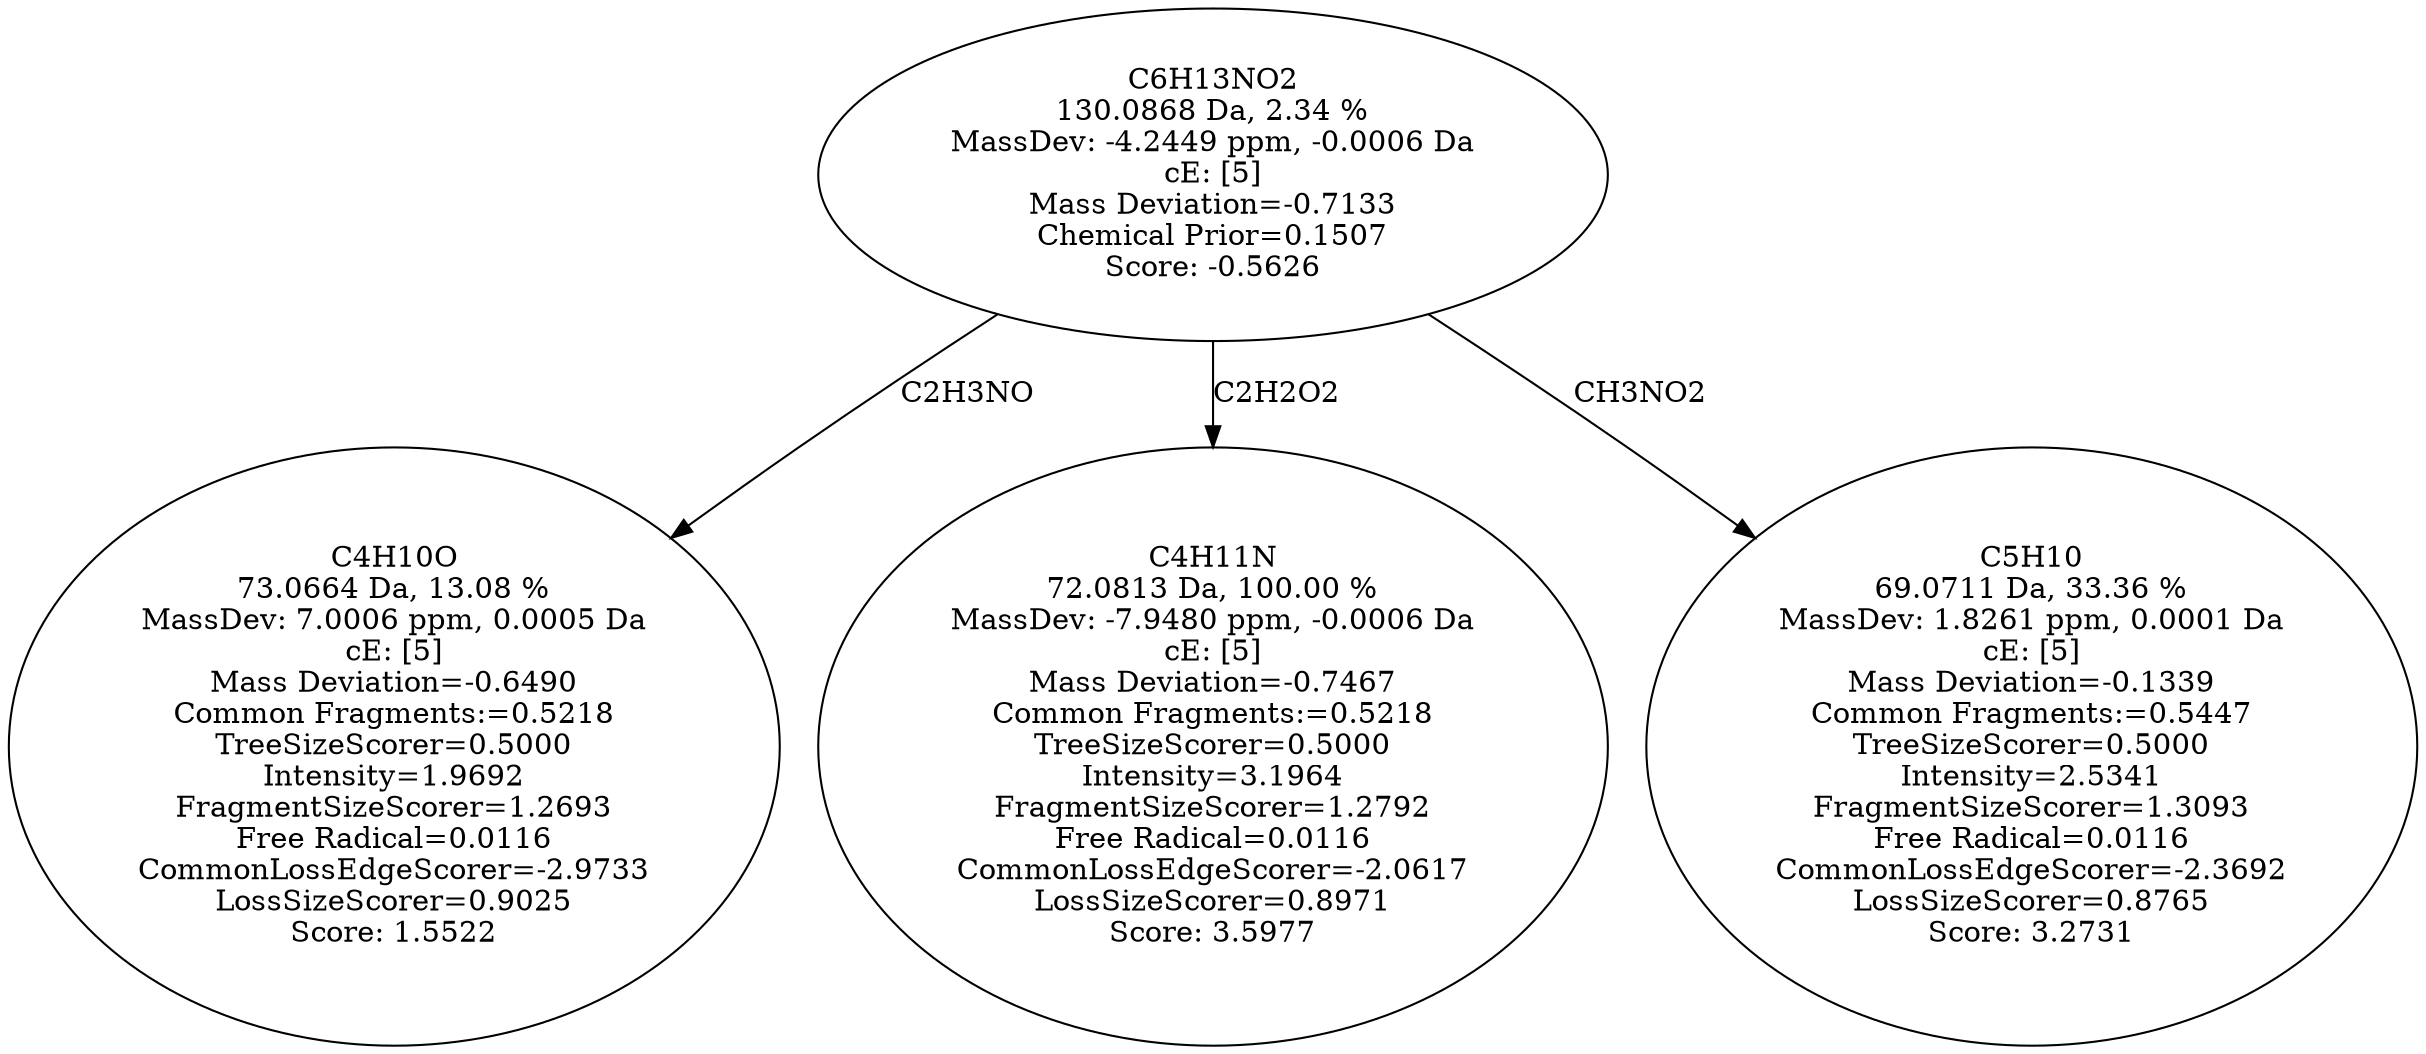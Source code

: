 strict digraph {
v1 [label="C4H10O\n73.0664 Da, 13.08 %\nMassDev: 7.0006 ppm, 0.0005 Da\ncE: [5]\nMass Deviation=-0.6490\nCommon Fragments:=0.5218\nTreeSizeScorer=0.5000\nIntensity=1.9692\nFragmentSizeScorer=1.2693\nFree Radical=0.0116\nCommonLossEdgeScorer=-2.9733\nLossSizeScorer=0.9025\nScore: 1.5522"];
v2 [label="C4H11N\n72.0813 Da, 100.00 %\nMassDev: -7.9480 ppm, -0.0006 Da\ncE: [5]\nMass Deviation=-0.7467\nCommon Fragments:=0.5218\nTreeSizeScorer=0.5000\nIntensity=3.1964\nFragmentSizeScorer=1.2792\nFree Radical=0.0116\nCommonLossEdgeScorer=-2.0617\nLossSizeScorer=0.8971\nScore: 3.5977"];
v3 [label="C5H10\n69.0711 Da, 33.36 %\nMassDev: 1.8261 ppm, 0.0001 Da\ncE: [5]\nMass Deviation=-0.1339\nCommon Fragments:=0.5447\nTreeSizeScorer=0.5000\nIntensity=2.5341\nFragmentSizeScorer=1.3093\nFree Radical=0.0116\nCommonLossEdgeScorer=-2.3692\nLossSizeScorer=0.8765\nScore: 3.2731"];
v4 [label="C6H13NO2\n130.0868 Da, 2.34 %\nMassDev: -4.2449 ppm, -0.0006 Da\ncE: [5]\nMass Deviation=-0.7133\nChemical Prior=0.1507\nScore: -0.5626"];
v4 -> v1 [label="C2H3NO"];
v4 -> v2 [label="C2H2O2"];
v4 -> v3 [label="CH3NO2"];
}